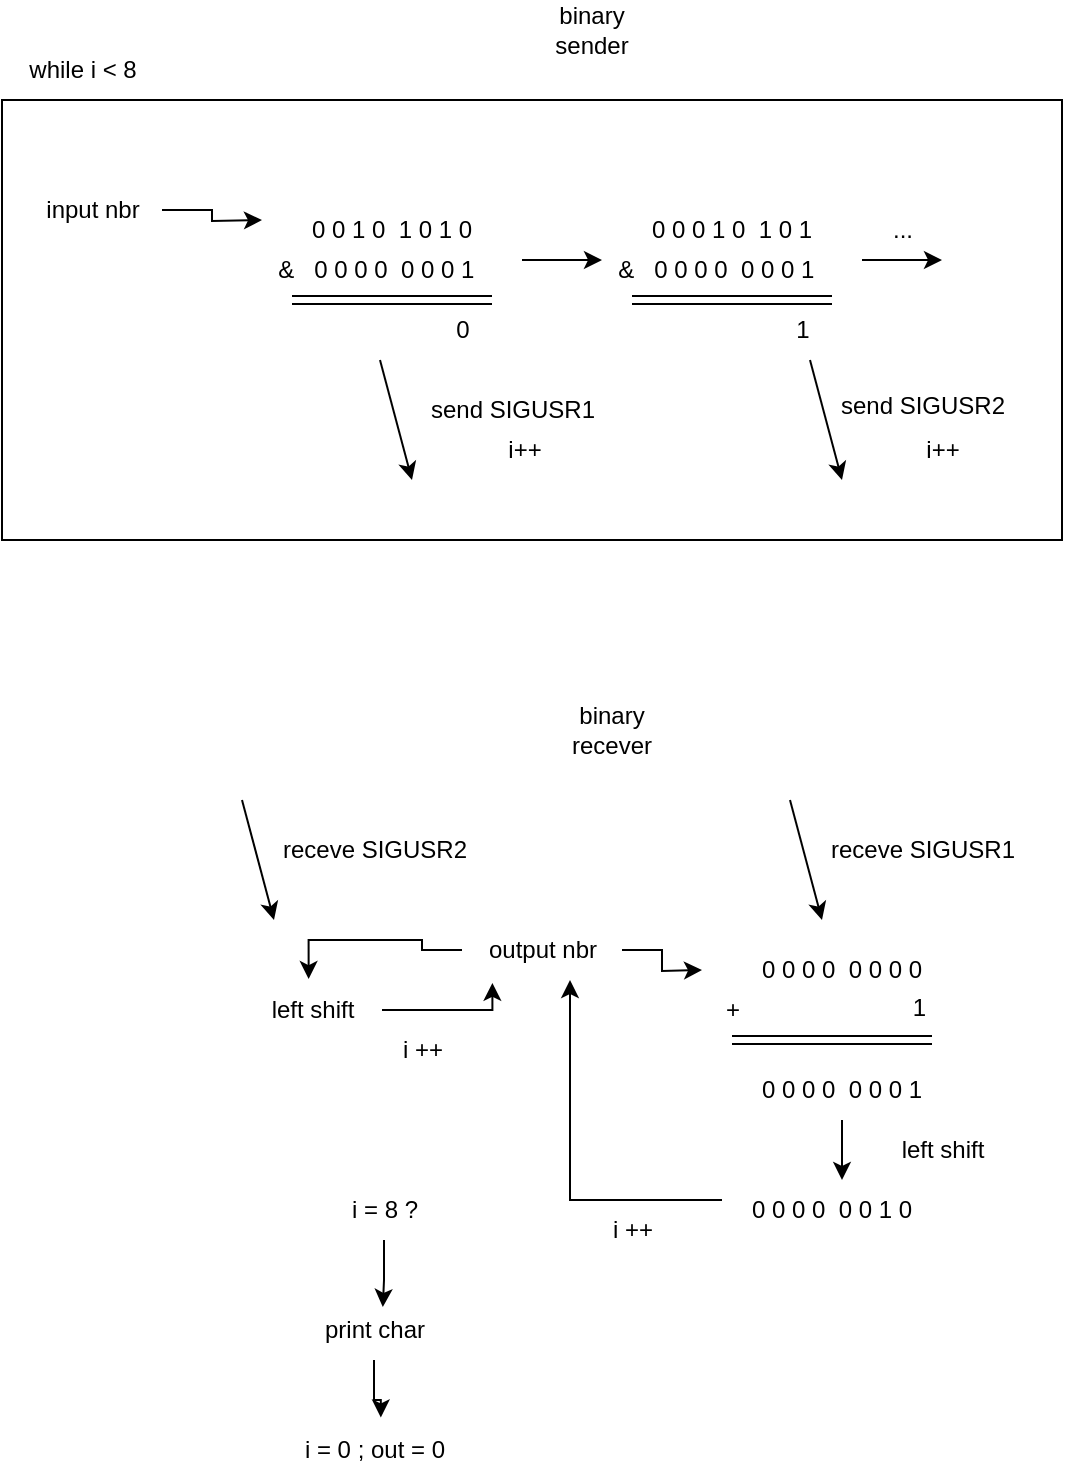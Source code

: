 <mxfile version="24.8.6">
  <diagram name="Page-1" id="X8PbIerjiadEqcLOq2Yl">
    <mxGraphModel dx="1482" dy="1088" grid="1" gridSize="10" guides="1" tooltips="1" connect="1" arrows="1" fold="1" page="1" pageScale="1" pageWidth="850" pageHeight="1100" math="0" shadow="0">
      <root>
        <mxCell id="0" />
        <mxCell id="1" parent="0" />
        <mxCell id="ZuBloZnDSPXhkOqfiUnC-74" value="" style="rounded=0;whiteSpace=wrap;html=1;" vertex="1" parent="1">
          <mxGeometry x="100" y="200" width="530" height="220" as="geometry" />
        </mxCell>
        <mxCell id="ZuBloZnDSPXhkOqfiUnC-1" value="0 0 1 0&amp;nbsp; 1 0 1 0" style="text;html=1;align=center;verticalAlign=middle;whiteSpace=wrap;rounded=0;" vertex="1" parent="1">
          <mxGeometry x="240" y="250" width="110" height="30" as="geometry" />
        </mxCell>
        <mxCell id="ZuBloZnDSPXhkOqfiUnC-4" value="&amp;nbsp;&amp;nbsp;&amp;nbsp;&amp;nbsp;&amp;nbsp;&amp;nbsp; &amp;amp;&amp;nbsp;&amp;nbsp; 0 0 0 0&amp;nbsp; 0 0 0 1" style="text;html=1;align=center;verticalAlign=middle;resizable=0;points=[];autosize=1;strokeColor=none;fillColor=none;" vertex="1" parent="1">
          <mxGeometry x="205" y="270" width="140" height="30" as="geometry" />
        </mxCell>
        <mxCell id="ZuBloZnDSPXhkOqfiUnC-5" value="0" style="text;html=1;align=center;verticalAlign=middle;resizable=0;points=[];autosize=1;strokeColor=none;fillColor=none;" vertex="1" parent="1">
          <mxGeometry x="315" y="300" width="30" height="30" as="geometry" />
        </mxCell>
        <mxCell id="ZuBloZnDSPXhkOqfiUnC-6" value="" style="shape=link;html=1;rounded=0;" edge="1" parent="1">
          <mxGeometry width="100" relative="1" as="geometry">
            <mxPoint x="245" y="300" as="sourcePoint" />
            <mxPoint x="345" y="300" as="targetPoint" />
          </mxGeometry>
        </mxCell>
        <mxCell id="ZuBloZnDSPXhkOqfiUnC-7" value="" style="endArrow=classic;html=1;rounded=0;" edge="1" parent="1">
          <mxGeometry width="50" height="50" relative="1" as="geometry">
            <mxPoint x="360" y="280" as="sourcePoint" />
            <mxPoint x="400" y="280" as="targetPoint" />
          </mxGeometry>
        </mxCell>
        <mxCell id="ZuBloZnDSPXhkOqfiUnC-8" value="0 0 0 1 0&amp;nbsp; 1 0 1" style="text;html=1;align=center;verticalAlign=middle;whiteSpace=wrap;rounded=0;" vertex="1" parent="1">
          <mxGeometry x="410" y="250" width="110" height="30" as="geometry" />
        </mxCell>
        <mxCell id="ZuBloZnDSPXhkOqfiUnC-9" value="1" style="text;html=1;align=center;verticalAlign=middle;resizable=0;points=[];autosize=1;strokeColor=none;fillColor=none;" vertex="1" parent="1">
          <mxGeometry x="485" y="300" width="30" height="30" as="geometry" />
        </mxCell>
        <mxCell id="ZuBloZnDSPXhkOqfiUnC-10" value="" style="shape=link;html=1;rounded=0;" edge="1" parent="1">
          <mxGeometry width="100" relative="1" as="geometry">
            <mxPoint x="415" y="300" as="sourcePoint" />
            <mxPoint x="515" y="300" as="targetPoint" />
          </mxGeometry>
        </mxCell>
        <mxCell id="ZuBloZnDSPXhkOqfiUnC-11" value="&amp;nbsp;&amp;nbsp;&amp;nbsp;&amp;nbsp;&amp;nbsp;&amp;nbsp; &amp;amp;&amp;nbsp;&amp;nbsp; 0 0 0 0&amp;nbsp; 0 0 0 1" style="text;html=1;align=center;verticalAlign=middle;resizable=0;points=[];autosize=1;strokeColor=none;fillColor=none;" vertex="1" parent="1">
          <mxGeometry x="375" y="270" width="140" height="30" as="geometry" />
        </mxCell>
        <mxCell id="ZuBloZnDSPXhkOqfiUnC-12" value="" style="endArrow=classic;html=1;rounded=0;" edge="1" parent="1">
          <mxGeometry width="50" height="50" relative="1" as="geometry">
            <mxPoint x="530" y="280" as="sourcePoint" />
            <mxPoint x="570" y="280" as="targetPoint" />
          </mxGeometry>
        </mxCell>
        <mxCell id="ZuBloZnDSPXhkOqfiUnC-13" value="..." style="text;html=1;align=center;verticalAlign=middle;resizable=0;points=[];autosize=1;strokeColor=none;fillColor=none;" vertex="1" parent="1">
          <mxGeometry x="535" y="250" width="30" height="30" as="geometry" />
        </mxCell>
        <mxCell id="ZuBloZnDSPXhkOqfiUnC-14" value="binary sender" style="text;html=1;align=center;verticalAlign=middle;whiteSpace=wrap;rounded=0;" vertex="1" parent="1">
          <mxGeometry x="365" y="150" width="60" height="30" as="geometry" />
        </mxCell>
        <mxCell id="ZuBloZnDSPXhkOqfiUnC-16" value="" style="endArrow=classic;html=1;rounded=0;" edge="1" parent="1">
          <mxGeometry width="50" height="50" relative="1" as="geometry">
            <mxPoint x="494" y="550" as="sourcePoint" />
            <mxPoint x="510" y="610" as="targetPoint" />
          </mxGeometry>
        </mxCell>
        <mxCell id="ZuBloZnDSPXhkOqfiUnC-17" value="" style="endArrow=classic;html=1;rounded=0;" edge="1" parent="1">
          <mxGeometry width="50" height="50" relative="1" as="geometry">
            <mxPoint x="504" y="330" as="sourcePoint" />
            <mxPoint x="520" y="390" as="targetPoint" />
          </mxGeometry>
        </mxCell>
        <mxCell id="ZuBloZnDSPXhkOqfiUnC-19" value="receve SIGUSR1" style="text;html=1;align=center;verticalAlign=middle;resizable=0;points=[];autosize=1;strokeColor=none;fillColor=none;" vertex="1" parent="1">
          <mxGeometry x="505" y="560" width="110" height="30" as="geometry" />
        </mxCell>
        <mxCell id="ZuBloZnDSPXhkOqfiUnC-20" value="send SIGUSR2" style="text;html=1;align=center;verticalAlign=middle;resizable=0;points=[];autosize=1;strokeColor=none;fillColor=none;" vertex="1" parent="1">
          <mxGeometry x="505" y="338" width="110" height="30" as="geometry" />
        </mxCell>
        <mxCell id="ZuBloZnDSPXhkOqfiUnC-21" value="binary recever" style="text;html=1;align=center;verticalAlign=middle;whiteSpace=wrap;rounded=0;" vertex="1" parent="1">
          <mxGeometry x="375" y="500" width="60" height="30" as="geometry" />
        </mxCell>
        <mxCell id="ZuBloZnDSPXhkOqfiUnC-22" value="0 0 0 0&amp;nbsp; 0 0 0 0" style="text;html=1;align=center;verticalAlign=middle;whiteSpace=wrap;rounded=0;" vertex="1" parent="1">
          <mxGeometry x="465" y="620" width="110" height="30" as="geometry" />
        </mxCell>
        <mxCell id="ZuBloZnDSPXhkOqfiUnC-26" value="left shift" style="text;html=1;align=center;verticalAlign=middle;resizable=0;points=[];autosize=1;strokeColor=none;fillColor=none;rotation=0;" vertex="1" parent="1">
          <mxGeometry x="535" y="710" width="70" height="30" as="geometry" />
        </mxCell>
        <mxCell id="ZuBloZnDSPXhkOqfiUnC-27" value="&amp;nbsp;&amp;nbsp;&amp;nbsp;&amp;nbsp;&amp;nbsp;&amp;nbsp;&amp;nbsp;&amp;nbsp;&amp;nbsp;&amp;nbsp;&amp;nbsp;&amp;nbsp;&amp;nbsp;&amp;nbsp;&amp;nbsp;&amp;nbsp;&amp;nbsp;&amp;nbsp;&amp;nbsp;&amp;nbsp;&amp;nbsp; 1" style="text;whiteSpace=wrap;html=1;" vertex="1" parent="1">
          <mxGeometry x="480" y="640" width="110" height="40" as="geometry" />
        </mxCell>
        <mxCell id="ZuBloZnDSPXhkOqfiUnC-28" value="+" style="text;html=1;align=center;verticalAlign=middle;resizable=0;points=[];autosize=1;strokeColor=none;fillColor=none;" vertex="1" parent="1">
          <mxGeometry x="450" y="640" width="30" height="30" as="geometry" />
        </mxCell>
        <mxCell id="ZuBloZnDSPXhkOqfiUnC-33" style="edgeStyle=orthogonalEdgeStyle;rounded=0;orthogonalLoop=1;jettySize=auto;html=1;" edge="1" parent="1" source="ZuBloZnDSPXhkOqfiUnC-30">
          <mxGeometry relative="1" as="geometry">
            <mxPoint x="230" y="260" as="targetPoint" />
          </mxGeometry>
        </mxCell>
        <mxCell id="ZuBloZnDSPXhkOqfiUnC-30" value="input nbr" style="text;html=1;align=center;verticalAlign=middle;resizable=0;points=[];autosize=1;strokeColor=none;fillColor=none;" vertex="1" parent="1">
          <mxGeometry x="110" y="240" width="70" height="30" as="geometry" />
        </mxCell>
        <mxCell id="ZuBloZnDSPXhkOqfiUnC-32" style="edgeStyle=orthogonalEdgeStyle;rounded=0;orthogonalLoop=1;jettySize=auto;html=1;" edge="1" parent="1" source="ZuBloZnDSPXhkOqfiUnC-31">
          <mxGeometry relative="1" as="geometry">
            <mxPoint x="450" y="635" as="targetPoint" />
          </mxGeometry>
        </mxCell>
        <mxCell id="ZuBloZnDSPXhkOqfiUnC-31" value="output nbr" style="text;html=1;align=center;verticalAlign=middle;resizable=0;points=[];autosize=1;strokeColor=none;fillColor=none;" vertex="1" parent="1">
          <mxGeometry x="330" y="610" width="80" height="30" as="geometry" />
        </mxCell>
        <mxCell id="ZuBloZnDSPXhkOqfiUnC-35" value="" style="shape=link;html=1;rounded=0;" edge="1" parent="1">
          <mxGeometry width="100" relative="1" as="geometry">
            <mxPoint x="465" y="670" as="sourcePoint" />
            <mxPoint x="565" y="670" as="targetPoint" />
          </mxGeometry>
        </mxCell>
        <mxCell id="ZuBloZnDSPXhkOqfiUnC-36" value="0 0 0 0&amp;nbsp; 0 0 0 1" style="text;html=1;align=center;verticalAlign=middle;whiteSpace=wrap;rounded=0;" vertex="1" parent="1">
          <mxGeometry x="465" y="680" width="110" height="30" as="geometry" />
        </mxCell>
        <mxCell id="ZuBloZnDSPXhkOqfiUnC-37" value="" style="endArrow=classic;html=1;rounded=0;" edge="1" parent="1">
          <mxGeometry width="50" height="50" relative="1" as="geometry">
            <mxPoint x="520" y="710" as="sourcePoint" />
            <mxPoint x="520" y="740" as="targetPoint" />
          </mxGeometry>
        </mxCell>
        <mxCell id="ZuBloZnDSPXhkOqfiUnC-38" value="0 0 0 0&amp;nbsp; 0 0 1 0" style="text;html=1;align=center;verticalAlign=middle;whiteSpace=wrap;rounded=0;" vertex="1" parent="1">
          <mxGeometry x="460" y="740" width="110" height="30" as="geometry" />
        </mxCell>
        <mxCell id="ZuBloZnDSPXhkOqfiUnC-52" value="" style="endArrow=classic;html=1;rounded=0;" edge="1" parent="1">
          <mxGeometry width="50" height="50" relative="1" as="geometry">
            <mxPoint x="289" y="330" as="sourcePoint" />
            <mxPoint x="305" y="390" as="targetPoint" />
          </mxGeometry>
        </mxCell>
        <mxCell id="ZuBloZnDSPXhkOqfiUnC-53" value="send SIGUSR1" style="text;html=1;align=center;verticalAlign=middle;resizable=0;points=[];autosize=1;strokeColor=none;fillColor=none;" vertex="1" parent="1">
          <mxGeometry x="300" y="340" width="110" height="30" as="geometry" />
        </mxCell>
        <mxCell id="ZuBloZnDSPXhkOqfiUnC-54" value="" style="endArrow=classic;html=1;rounded=0;" edge="1" parent="1">
          <mxGeometry width="50" height="50" relative="1" as="geometry">
            <mxPoint x="220" y="550" as="sourcePoint" />
            <mxPoint x="236" y="610" as="targetPoint" />
          </mxGeometry>
        </mxCell>
        <mxCell id="ZuBloZnDSPXhkOqfiUnC-55" value="receve SIGUSR2" style="text;html=1;align=center;verticalAlign=middle;resizable=0;points=[];autosize=1;strokeColor=none;fillColor=none;" vertex="1" parent="1">
          <mxGeometry x="231" y="560" width="110" height="30" as="geometry" />
        </mxCell>
        <mxCell id="ZuBloZnDSPXhkOqfiUnC-56" value="left shift" style="text;html=1;align=center;verticalAlign=middle;resizable=0;points=[];autosize=1;strokeColor=none;fillColor=none;" vertex="1" parent="1">
          <mxGeometry x="220" y="640" width="70" height="30" as="geometry" />
        </mxCell>
        <mxCell id="ZuBloZnDSPXhkOqfiUnC-57" style="edgeStyle=orthogonalEdgeStyle;rounded=0;orthogonalLoop=1;jettySize=auto;html=1;entryX=0.476;entryY=-0.016;entryDx=0;entryDy=0;entryPerimeter=0;" edge="1" parent="1" source="ZuBloZnDSPXhkOqfiUnC-31" target="ZuBloZnDSPXhkOqfiUnC-56">
          <mxGeometry relative="1" as="geometry" />
        </mxCell>
        <mxCell id="ZuBloZnDSPXhkOqfiUnC-58" style="edgeStyle=orthogonalEdgeStyle;rounded=0;orthogonalLoop=1;jettySize=auto;html=1;entryX=0.19;entryY=1.048;entryDx=0;entryDy=0;entryPerimeter=0;" edge="1" parent="1" source="ZuBloZnDSPXhkOqfiUnC-56" target="ZuBloZnDSPXhkOqfiUnC-31">
          <mxGeometry relative="1" as="geometry">
            <Array as="points">
              <mxPoint x="345" y="655" />
            </Array>
          </mxGeometry>
        </mxCell>
        <mxCell id="ZuBloZnDSPXhkOqfiUnC-59" value="i ++" style="text;html=1;align=center;verticalAlign=middle;resizable=0;points=[];autosize=1;strokeColor=none;fillColor=none;fontFamily=Helvetica;fontSize=12;fontColor=default;" vertex="1" parent="1">
          <mxGeometry x="395" y="750" width="40" height="30" as="geometry" />
        </mxCell>
        <mxCell id="ZuBloZnDSPXhkOqfiUnC-61" style="edgeStyle=orthogonalEdgeStyle;rounded=0;orthogonalLoop=1;jettySize=auto;html=1;" edge="1" parent="1" source="ZuBloZnDSPXhkOqfiUnC-38" target="ZuBloZnDSPXhkOqfiUnC-31">
          <mxGeometry relative="1" as="geometry">
            <mxPoint x="383.88" y="727.3" as="targetPoint" />
            <Array as="points">
              <mxPoint x="384" y="750" />
            </Array>
          </mxGeometry>
        </mxCell>
        <mxCell id="ZuBloZnDSPXhkOqfiUnC-63" value="i ++" style="text;html=1;align=center;verticalAlign=middle;resizable=0;points=[];autosize=1;strokeColor=none;fillColor=none;fontFamily=Helvetica;fontSize=12;fontColor=default;" vertex="1" parent="1">
          <mxGeometry x="290" y="660" width="40" height="30" as="geometry" />
        </mxCell>
        <mxCell id="ZuBloZnDSPXhkOqfiUnC-64" value="i = 8 ?" style="text;html=1;align=center;verticalAlign=middle;resizable=0;points=[];autosize=1;strokeColor=none;fillColor=none;" vertex="1" parent="1">
          <mxGeometry x="261" y="740" width="60" height="30" as="geometry" />
        </mxCell>
        <mxCell id="ZuBloZnDSPXhkOqfiUnC-66" value="print char " style="text;html=1;align=center;verticalAlign=middle;resizable=0;points=[];autosize=1;strokeColor=none;fillColor=none;" vertex="1" parent="1">
          <mxGeometry x="251" y="800" width="70" height="30" as="geometry" />
        </mxCell>
        <mxCell id="ZuBloZnDSPXhkOqfiUnC-67" style="edgeStyle=orthogonalEdgeStyle;rounded=0;orthogonalLoop=1;jettySize=auto;html=1;entryX=0.563;entryY=0.116;entryDx=0;entryDy=0;entryPerimeter=0;" edge="1" parent="1" source="ZuBloZnDSPXhkOqfiUnC-64" target="ZuBloZnDSPXhkOqfiUnC-66">
          <mxGeometry relative="1" as="geometry" />
        </mxCell>
        <mxCell id="ZuBloZnDSPXhkOqfiUnC-68" value="i = 0 ; out = 0" style="text;html=1;align=center;verticalAlign=middle;resizable=0;points=[];autosize=1;strokeColor=none;fillColor=none;" vertex="1" parent="1">
          <mxGeometry x="241" y="860" width="90" height="30" as="geometry" />
        </mxCell>
        <mxCell id="ZuBloZnDSPXhkOqfiUnC-69" style="edgeStyle=orthogonalEdgeStyle;rounded=0;orthogonalLoop=1;jettySize=auto;html=1;entryX=0.538;entryY=-0.043;entryDx=0;entryDy=0;entryPerimeter=0;" edge="1" parent="1" source="ZuBloZnDSPXhkOqfiUnC-66" target="ZuBloZnDSPXhkOqfiUnC-68">
          <mxGeometry relative="1" as="geometry" />
        </mxCell>
        <mxCell id="ZuBloZnDSPXhkOqfiUnC-71" value="i++" style="text;html=1;align=center;verticalAlign=middle;resizable=0;points=[];autosize=1;strokeColor=none;fillColor=none;" vertex="1" parent="1">
          <mxGeometry x="341" y="360" width="40" height="30" as="geometry" />
        </mxCell>
        <mxCell id="ZuBloZnDSPXhkOqfiUnC-72" value="i++" style="text;html=1;align=center;verticalAlign=middle;resizable=0;points=[];autosize=1;strokeColor=none;fillColor=none;" vertex="1" parent="1">
          <mxGeometry x="550" y="360" width="40" height="30" as="geometry" />
        </mxCell>
        <mxCell id="ZuBloZnDSPXhkOqfiUnC-75" value="while i &amp;lt; 8" style="text;html=1;align=center;verticalAlign=middle;resizable=0;points=[];autosize=1;strokeColor=none;fillColor=none;" vertex="1" parent="1">
          <mxGeometry x="100" y="170" width="80" height="30" as="geometry" />
        </mxCell>
      </root>
    </mxGraphModel>
  </diagram>
</mxfile>
